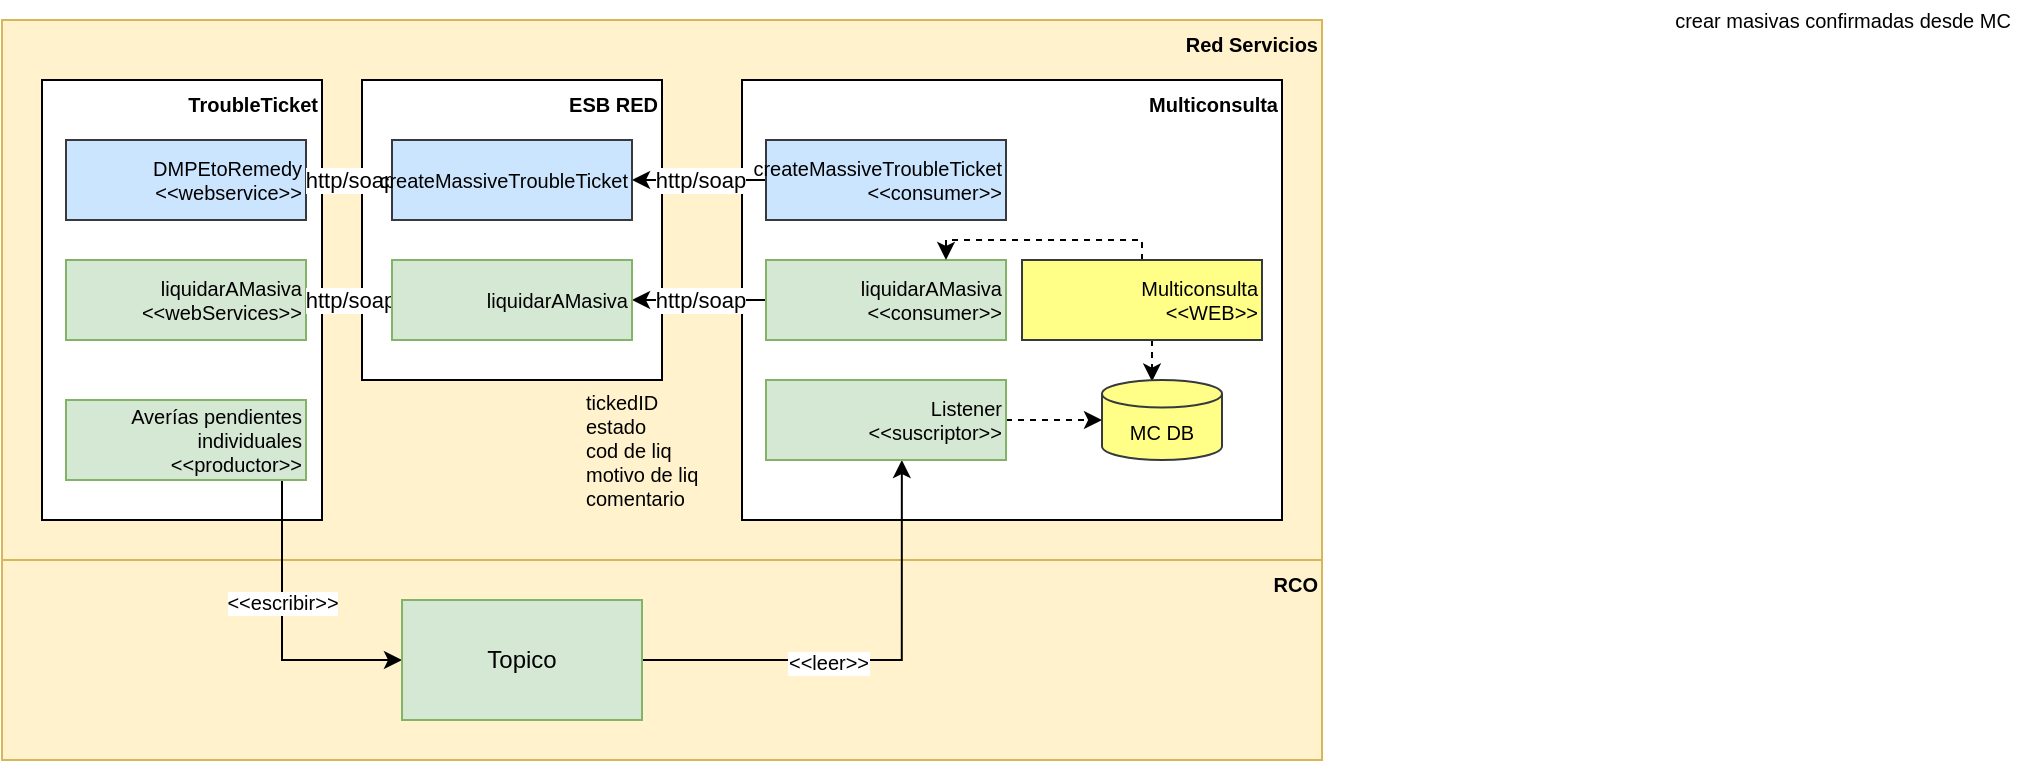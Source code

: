 <mxfile version="13.7.3" type="device" pages="2"><diagram id="yVU7Zk3Fx6Iphwpu_7hu" name="Página-1"><mxGraphModel dx="1422" dy="822" grid="1" gridSize="10" guides="1" tooltips="1" connect="1" arrows="1" fold="1" page="1" pageScale="1" pageWidth="827" pageHeight="1169" math="0" shadow="0"><root><mxCell id="0"/><mxCell id="1" parent="0"/><mxCell id="vw_kVqjc8oU06-lS8p5V-3" value="&lt;b&gt;RCO&lt;/b&gt;" style="rounded=0;whiteSpace=wrap;html=1;fontSize=10;align=right;fillColor=#fff2cc;strokeColor=#d6b656;verticalAlign=top;" parent="1" vertex="1"><mxGeometry x="10" y="280" width="660" height="100" as="geometry"/></mxCell><mxCell id="MWSjSoPysIkZHCSImTLx-2" value="&lt;b&gt;Red Servicios&lt;/b&gt;" style="rounded=0;whiteSpace=wrap;html=1;fontSize=10;align=right;fillColor=#fff2cc;strokeColor=#d6b656;verticalAlign=top;" parent="1" vertex="1"><mxGeometry x="10" y="10" width="660" height="270" as="geometry"/></mxCell><mxCell id="MWSjSoPysIkZHCSImTLx-3" value="&lt;b&gt;ESB RED&lt;/b&gt;" style="rounded=0;whiteSpace=wrap;html=1;verticalAlign=top;align=right;fontSize=10;" parent="1" vertex="1"><mxGeometry x="190" y="40" width="150" height="150" as="geometry"/></mxCell><mxCell id="MWSjSoPysIkZHCSImTLx-5" value="&lt;b&gt;Multiconsulta&lt;/b&gt;" style="rounded=0;whiteSpace=wrap;html=1;verticalAlign=top;align=right;fontSize=10;" parent="1" vertex="1"><mxGeometry x="380" y="40" width="270" height="220" as="geometry"/></mxCell><mxCell id="MWSjSoPysIkZHCSImTLx-48" value="http/soap" style="edgeStyle=orthogonalEdgeStyle;rounded=0;orthogonalLoop=1;jettySize=auto;html=1;" parent="1" source="MWSjSoPysIkZHCSImTLx-7" target="MWSjSoPysIkZHCSImTLx-44" edge="1"><mxGeometry relative="1" as="geometry"/></mxCell><mxCell id="MWSjSoPysIkZHCSImTLx-7" value="createMassiveTroubleTicket&lt;br&gt;&amp;lt;&amp;lt;consumer&amp;gt;&amp;gt;" style="rounded=0;whiteSpace=wrap;html=1;fontSize=10;align=right;fillColor=#cce5ff;strokeColor=#36393d;" parent="1" vertex="1"><mxGeometry x="392" y="70" width="120" height="40" as="geometry"/></mxCell><mxCell id="MWSjSoPysIkZHCSImTLx-8" value="&lt;b&gt;TroubleTicket&lt;/b&gt;" style="rounded=0;whiteSpace=wrap;html=1;verticalAlign=top;align=right;fontSize=10;" parent="1" vertex="1"><mxGeometry x="30" y="40" width="140" height="220" as="geometry"/></mxCell><mxCell id="MWSjSoPysIkZHCSImTLx-9" value="DMPEtoRemedy&lt;br&gt;&amp;lt;&amp;lt;webservice&amp;gt;&amp;gt;" style="rounded=0;whiteSpace=wrap;html=1;fontSize=10;align=right;fillColor=#cce5ff;strokeColor=#36393d;" parent="1" vertex="1"><mxGeometry x="42" y="70" width="120" height="40" as="geometry"/></mxCell><mxCell id="MWSjSoPysIkZHCSImTLx-11" value="liquidarAMasiva&lt;br&gt;&amp;lt;&amp;lt;webServices&amp;gt;&amp;gt;" style="rounded=0;whiteSpace=wrap;html=1;fontSize=10;align=right;fillColor=#d5e8d4;strokeColor=#82b366;" parent="1" vertex="1"><mxGeometry x="42" y="130" width="120" height="40" as="geometry"/></mxCell><mxCell id="MWSjSoPysIkZHCSImTLx-16" style="edgeStyle=orthogonalEdgeStyle;rounded=0;orthogonalLoop=1;jettySize=auto;html=1;entryX=1;entryY=0.5;entryDx=0;entryDy=0;fontSize=10;dashed=1;" parent="1" edge="1"><mxGeometry relative="1" as="geometry"><mxPoint x="312" y="90" as="targetPoint"/></mxGeometry></mxCell><mxCell id="MWSjSoPysIkZHCSImTLx-18" style="edgeStyle=orthogonalEdgeStyle;rounded=0;orthogonalLoop=1;jettySize=auto;html=1;entryX=0;entryY=0.5;entryDx=0;entryDy=0;fontSize=10;dashed=1;" parent="1" edge="1"><mxGeometry relative="1" as="geometry"><mxPoint x="358" y="250" as="targetPoint"/></mxGeometry></mxCell><mxCell id="MWSjSoPysIkZHCSImTLx-30" style="edgeStyle=orthogonalEdgeStyle;rounded=0;orthogonalLoop=1;jettySize=auto;html=1;entryX=1;entryY=0.5;entryDx=0;entryDy=0;fontSize=10;dashed=1;" parent="1" edge="1"><mxGeometry relative="1" as="geometry"><mxPoint x="358" y="420" as="sourcePoint"/></mxGeometry></mxCell><mxCell id="MWSjSoPysIkZHCSImTLx-39" style="edgeStyle=orthogonalEdgeStyle;rounded=0;orthogonalLoop=1;jettySize=auto;html=1;fontSize=10;dashed=1;" parent="1" edge="1"><mxGeometry relative="1" as="geometry"><mxPoint x="312" y="470" as="sourcePoint"/></mxGeometry></mxCell><mxCell id="MWSjSoPysIkZHCSImTLx-46" value="http/soap" style="edgeStyle=orthogonalEdgeStyle;rounded=0;orthogonalLoop=1;jettySize=auto;html=1;entryX=1;entryY=0.5;entryDx=0;entryDy=0;" parent="1" source="MWSjSoPysIkZHCSImTLx-43" target="MWSjSoPysIkZHCSImTLx-45" edge="1"><mxGeometry relative="1" as="geometry"/></mxCell><mxCell id="MWSjSoPysIkZHCSImTLx-43" value="liquidarAMasiva&lt;br&gt;&amp;lt;&amp;lt;consumer&amp;gt;&amp;gt;" style="rounded=0;whiteSpace=wrap;html=1;fontSize=10;align=right;fillColor=#d5e8d4;strokeColor=#82b366;" parent="1" vertex="1"><mxGeometry x="392" y="130" width="120" height="40" as="geometry"/></mxCell><mxCell id="MWSjSoPysIkZHCSImTLx-49" value="http/soap" style="edgeStyle=orthogonalEdgeStyle;rounded=0;orthogonalLoop=1;jettySize=auto;html=1;entryX=1;entryY=0.5;entryDx=0;entryDy=0;" parent="1" source="MWSjSoPysIkZHCSImTLx-44" target="MWSjSoPysIkZHCSImTLx-9" edge="1"><mxGeometry relative="1" as="geometry"/></mxCell><mxCell id="MWSjSoPysIkZHCSImTLx-44" value="createMassiveTroubleTicket" style="rounded=0;whiteSpace=wrap;html=1;fontSize=10;align=right;fillColor=#cce5ff;strokeColor=#36393d;" parent="1" vertex="1"><mxGeometry x="205" y="70" width="120" height="40" as="geometry"/></mxCell><mxCell id="MWSjSoPysIkZHCSImTLx-47" value="http/soap" style="edgeStyle=orthogonalEdgeStyle;rounded=0;orthogonalLoop=1;jettySize=auto;html=1;" parent="1" source="MWSjSoPysIkZHCSImTLx-45" target="MWSjSoPysIkZHCSImTLx-11" edge="1"><mxGeometry relative="1" as="geometry"/></mxCell><mxCell id="MWSjSoPysIkZHCSImTLx-45" value="liquidarAMasiva" style="rounded=0;whiteSpace=wrap;html=1;fontSize=10;align=right;fillColor=#d5e8d4;strokeColor=#82b366;" parent="1" vertex="1"><mxGeometry x="205" y="130" width="120" height="40" as="geometry"/></mxCell><mxCell id="vw_kVqjc8oU06-lS8p5V-5" style="edgeStyle=orthogonalEdgeStyle;rounded=0;orthogonalLoop=1;jettySize=auto;html=1;entryX=0;entryY=0.5;entryDx=0;entryDy=0;" parent="1" source="vw_kVqjc8oU06-lS8p5V-1" target="vw_kVqjc8oU06-lS8p5V-4" edge="1"><mxGeometry relative="1" as="geometry"><Array as="points"><mxPoint x="150" y="330"/></Array></mxGeometry></mxCell><mxCell id="vw_kVqjc8oU06-lS8p5V-10" value="&amp;lt;&amp;lt;escribir&amp;gt;&amp;gt;" style="edgeLabel;html=1;align=center;verticalAlign=middle;resizable=0;points=[];fontSize=10;" parent="vw_kVqjc8oU06-lS8p5V-5" vertex="1" connectable="0"><mxGeometry x="-0.19" relative="1" as="geometry"><mxPoint as="offset"/></mxGeometry></mxCell><mxCell id="vw_kVqjc8oU06-lS8p5V-1" value="Averías pendientes individuales&lt;br&gt;&amp;lt;&amp;lt;productor&amp;gt;&amp;gt;" style="rounded=0;whiteSpace=wrap;html=1;fontSize=10;align=right;fillColor=#d5e8d4;strokeColor=#82b366;" parent="1" vertex="1"><mxGeometry x="42" y="200" width="120" height="40" as="geometry"/></mxCell><mxCell id="vw_kVqjc8oU06-lS8p5V-11" style="edgeStyle=orthogonalEdgeStyle;rounded=0;orthogonalLoop=1;jettySize=auto;html=1;entryX=0.566;entryY=1;entryDx=0;entryDy=0;entryPerimeter=0;fontSize=10;" parent="1" source="vw_kVqjc8oU06-lS8p5V-4" target="vw_kVqjc8oU06-lS8p5V-7" edge="1"><mxGeometry relative="1" as="geometry"/></mxCell><mxCell id="vw_kVqjc8oU06-lS8p5V-12" value="&amp;lt;&amp;lt;leer&amp;gt;&amp;gt;" style="edgeLabel;html=1;align=center;verticalAlign=middle;resizable=0;points=[];fontSize=10;" parent="vw_kVqjc8oU06-lS8p5V-11" vertex="1" connectable="0"><mxGeometry x="-0.194" y="-1" relative="1" as="geometry"><mxPoint as="offset"/></mxGeometry></mxCell><mxCell id="vw_kVqjc8oU06-lS8p5V-4" value="Topico" style="rounded=0;whiteSpace=wrap;html=1;fillColor=#d5e8d4;strokeColor=#82b366;" parent="1" vertex="1"><mxGeometry x="210" y="300" width="120" height="60" as="geometry"/></mxCell><mxCell id="vw_kVqjc8oU06-lS8p5V-17" style="edgeStyle=orthogonalEdgeStyle;rounded=0;orthogonalLoop=1;jettySize=auto;html=1;entryX=0;entryY=0.5;entryDx=0;entryDy=0;entryPerimeter=0;fontSize=10;dashed=1;" parent="1" source="vw_kVqjc8oU06-lS8p5V-7" target="vw_kVqjc8oU06-lS8p5V-16" edge="1"><mxGeometry relative="1" as="geometry"/></mxCell><mxCell id="vw_kVqjc8oU06-lS8p5V-7" value="Listener&lt;br&gt;&amp;lt;&amp;lt;suscriptor&amp;gt;&amp;gt;" style="rounded=0;whiteSpace=wrap;html=1;fontSize=10;align=right;fillColor=#d5e8d4;strokeColor=#82b366;" parent="1" vertex="1"><mxGeometry x="392" y="190" width="120" height="40" as="geometry"/></mxCell><mxCell id="vw_kVqjc8oU06-lS8p5V-8" value="tickedID&lt;br style=&quot;font-size: 10px&quot;&gt;estado&lt;br style=&quot;font-size: 10px&quot;&gt;cod de liq&lt;br style=&quot;font-size: 10px&quot;&gt;motivo de liq&lt;br&gt;comentario" style="text;html=1;align=left;verticalAlign=middle;resizable=0;points=[];autosize=1;fontSize=10;" parent="1" vertex="1"><mxGeometry x="300" y="190" width="70" height="70" as="geometry"/></mxCell><mxCell id="vw_kVqjc8oU06-lS8p5V-9" value="crear masivas confirmadas desde MC" style="text;html=1;align=center;verticalAlign=middle;resizable=0;points=[];autosize=1;fontSize=10;" parent="1" vertex="1"><mxGeometry x="840" width="180" height="20" as="geometry"/></mxCell><mxCell id="vw_kVqjc8oU06-lS8p5V-15" style="edgeStyle=orthogonalEdgeStyle;rounded=0;orthogonalLoop=1;jettySize=auto;html=1;entryX=0.75;entryY=0;entryDx=0;entryDy=0;fontSize=10;dashed=1;" parent="1" source="vw_kVqjc8oU06-lS8p5V-13" target="MWSjSoPysIkZHCSImTLx-43" edge="1"><mxGeometry relative="1" as="geometry"><Array as="points"><mxPoint x="580" y="120"/><mxPoint x="482" y="120"/></Array></mxGeometry></mxCell><mxCell id="vw_kVqjc8oU06-lS8p5V-18" style="edgeStyle=orthogonalEdgeStyle;rounded=0;orthogonalLoop=1;jettySize=auto;html=1;entryX=0.417;entryY=0.019;entryDx=0;entryDy=0;entryPerimeter=0;dashed=1;fontSize=10;" parent="1" source="vw_kVqjc8oU06-lS8p5V-13" target="vw_kVqjc8oU06-lS8p5V-16" edge="1"><mxGeometry relative="1" as="geometry"><Array as="points"><mxPoint x="585" y="180"/><mxPoint x="585" y="180"/></Array></mxGeometry></mxCell><mxCell id="vw_kVqjc8oU06-lS8p5V-13" value="Multiconsulta&lt;br&gt;&amp;lt;&amp;lt;WEB&amp;gt;&amp;gt;" style="rounded=0;whiteSpace=wrap;html=1;fontSize=10;align=right;fillColor=#ffff88;strokeColor=#36393d;" parent="1" vertex="1"><mxGeometry x="520" y="130" width="120" height="40" as="geometry"/></mxCell><mxCell id="vw_kVqjc8oU06-lS8p5V-16" value="MC DB" style="shape=cylinder3;whiteSpace=wrap;html=1;boundedLbl=1;backgroundOutline=1;size=6.889;fontSize=10;align=center;fillColor=#ffff88;strokeColor=#36393d;" parent="1" vertex="1"><mxGeometry x="560" y="190" width="60" height="40" as="geometry"/></mxCell></root></mxGraphModel></diagram><diagram id="8CzKgqnIBHXsTp61EmdP" name="Página-2"><mxGraphModel dx="1422" dy="822" grid="1" gridSize="10" guides="1" tooltips="1" connect="1" arrows="1" fold="1" page="1" pageScale="1" pageWidth="827" pageHeight="1169" math="0" shadow="0"><root><mxCell id="_nqsbMpWQ4PqDwB55fhG-0"/><mxCell id="_nqsbMpWQ4PqDwB55fhG-1" parent="_nqsbMpWQ4PqDwB55fhG-0"/></root></mxGraphModel></diagram></mxfile>